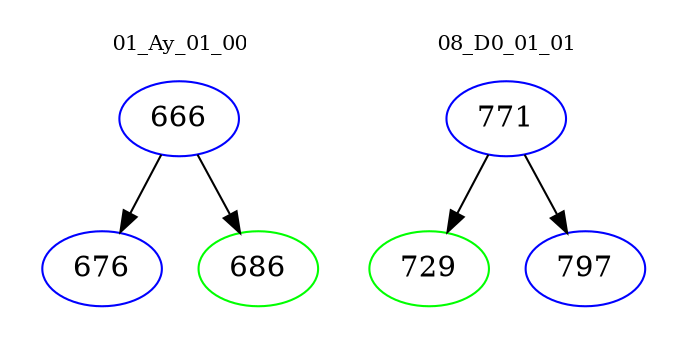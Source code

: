 digraph{
subgraph cluster_0 {
color = white
label = "01_Ay_01_00";
fontsize=10;
T0_666 [label="666", color="blue"]
T0_666 -> T0_676 [color="black"]
T0_676 [label="676", color="blue"]
T0_666 -> T0_686 [color="black"]
T0_686 [label="686", color="green"]
}
subgraph cluster_1 {
color = white
label = "08_D0_01_01";
fontsize=10;
T1_771 [label="771", color="blue"]
T1_771 -> T1_729 [color="black"]
T1_729 [label="729", color="green"]
T1_771 -> T1_797 [color="black"]
T1_797 [label="797", color="blue"]
}
}
